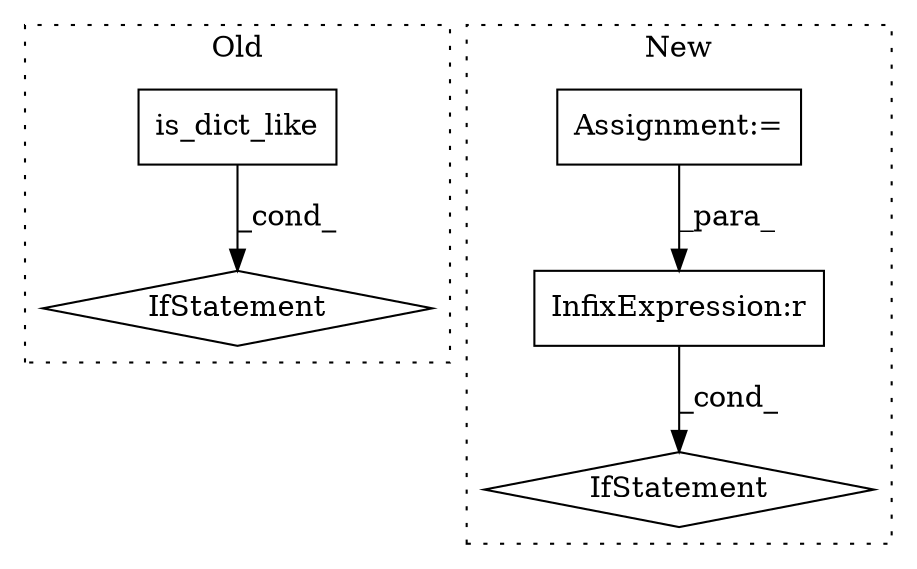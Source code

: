 digraph G {
subgraph cluster0 {
1 [label="is_dict_like" a="32" s="10784,10801" l="13,1" shape="box"];
3 [label="IfStatement" a="25" s="10774,10802" l="4,2" shape="diamond"];
label = "Old";
style="dotted";
}
subgraph cluster1 {
2 [label="IfStatement" a="25" s="10667,10690" l="4,2" shape="diamond"];
4 [label="InfixExpression:r" a="27" s="10677" l="4" shape="box"];
5 [label="Assignment:=" a="7" s="10637" l="1" shape="box"];
label = "New";
style="dotted";
}
1 -> 3 [label="_cond_"];
4 -> 2 [label="_cond_"];
5 -> 4 [label="_para_"];
}